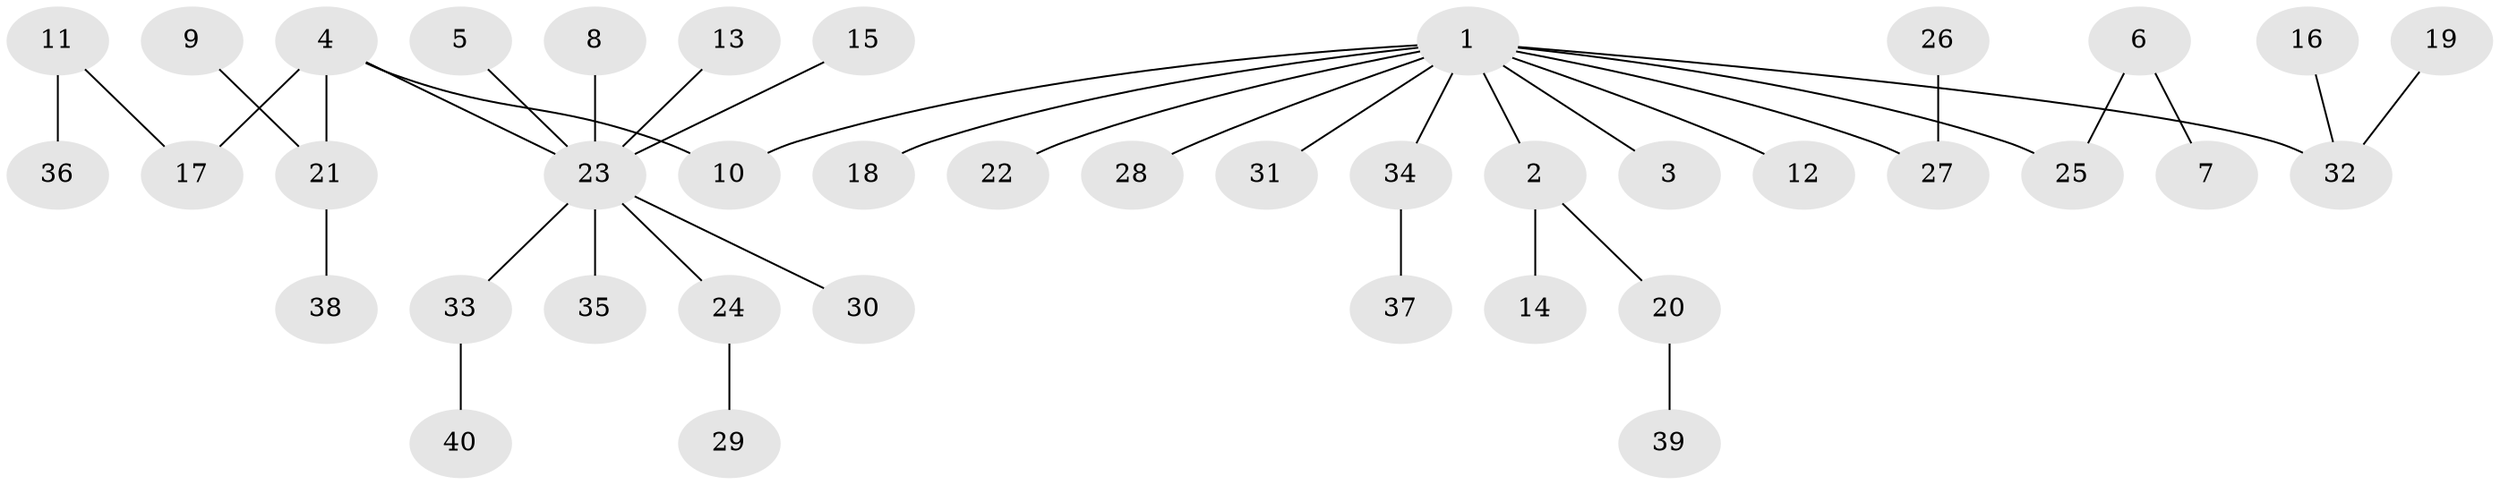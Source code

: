 // original degree distribution, {3: 0.13924050632911392, 11: 0.012658227848101266, 2: 0.22784810126582278, 5: 0.012658227848101266, 1: 0.5189873417721519, 4: 0.0759493670886076, 6: 0.012658227848101266}
// Generated by graph-tools (version 1.1) at 2025/26/03/09/25 03:26:31]
// undirected, 40 vertices, 39 edges
graph export_dot {
graph [start="1"]
  node [color=gray90,style=filled];
  1;
  2;
  3;
  4;
  5;
  6;
  7;
  8;
  9;
  10;
  11;
  12;
  13;
  14;
  15;
  16;
  17;
  18;
  19;
  20;
  21;
  22;
  23;
  24;
  25;
  26;
  27;
  28;
  29;
  30;
  31;
  32;
  33;
  34;
  35;
  36;
  37;
  38;
  39;
  40;
  1 -- 2 [weight=1.0];
  1 -- 3 [weight=1.0];
  1 -- 10 [weight=1.0];
  1 -- 12 [weight=1.0];
  1 -- 18 [weight=1.0];
  1 -- 22 [weight=1.0];
  1 -- 25 [weight=1.0];
  1 -- 27 [weight=1.0];
  1 -- 28 [weight=1.0];
  1 -- 31 [weight=1.0];
  1 -- 32 [weight=1.0];
  1 -- 34 [weight=1.0];
  2 -- 14 [weight=1.0];
  2 -- 20 [weight=1.0];
  4 -- 10 [weight=1.0];
  4 -- 17 [weight=1.0];
  4 -- 21 [weight=1.0];
  4 -- 23 [weight=1.0];
  5 -- 23 [weight=1.0];
  6 -- 7 [weight=1.0];
  6 -- 25 [weight=1.0];
  8 -- 23 [weight=1.0];
  9 -- 21 [weight=1.0];
  11 -- 17 [weight=1.0];
  11 -- 36 [weight=1.0];
  13 -- 23 [weight=1.0];
  15 -- 23 [weight=1.0];
  16 -- 32 [weight=1.0];
  19 -- 32 [weight=1.0];
  20 -- 39 [weight=1.0];
  21 -- 38 [weight=1.0];
  23 -- 24 [weight=1.0];
  23 -- 30 [weight=1.0];
  23 -- 33 [weight=1.0];
  23 -- 35 [weight=1.0];
  24 -- 29 [weight=1.0];
  26 -- 27 [weight=1.0];
  33 -- 40 [weight=1.0];
  34 -- 37 [weight=1.0];
}
